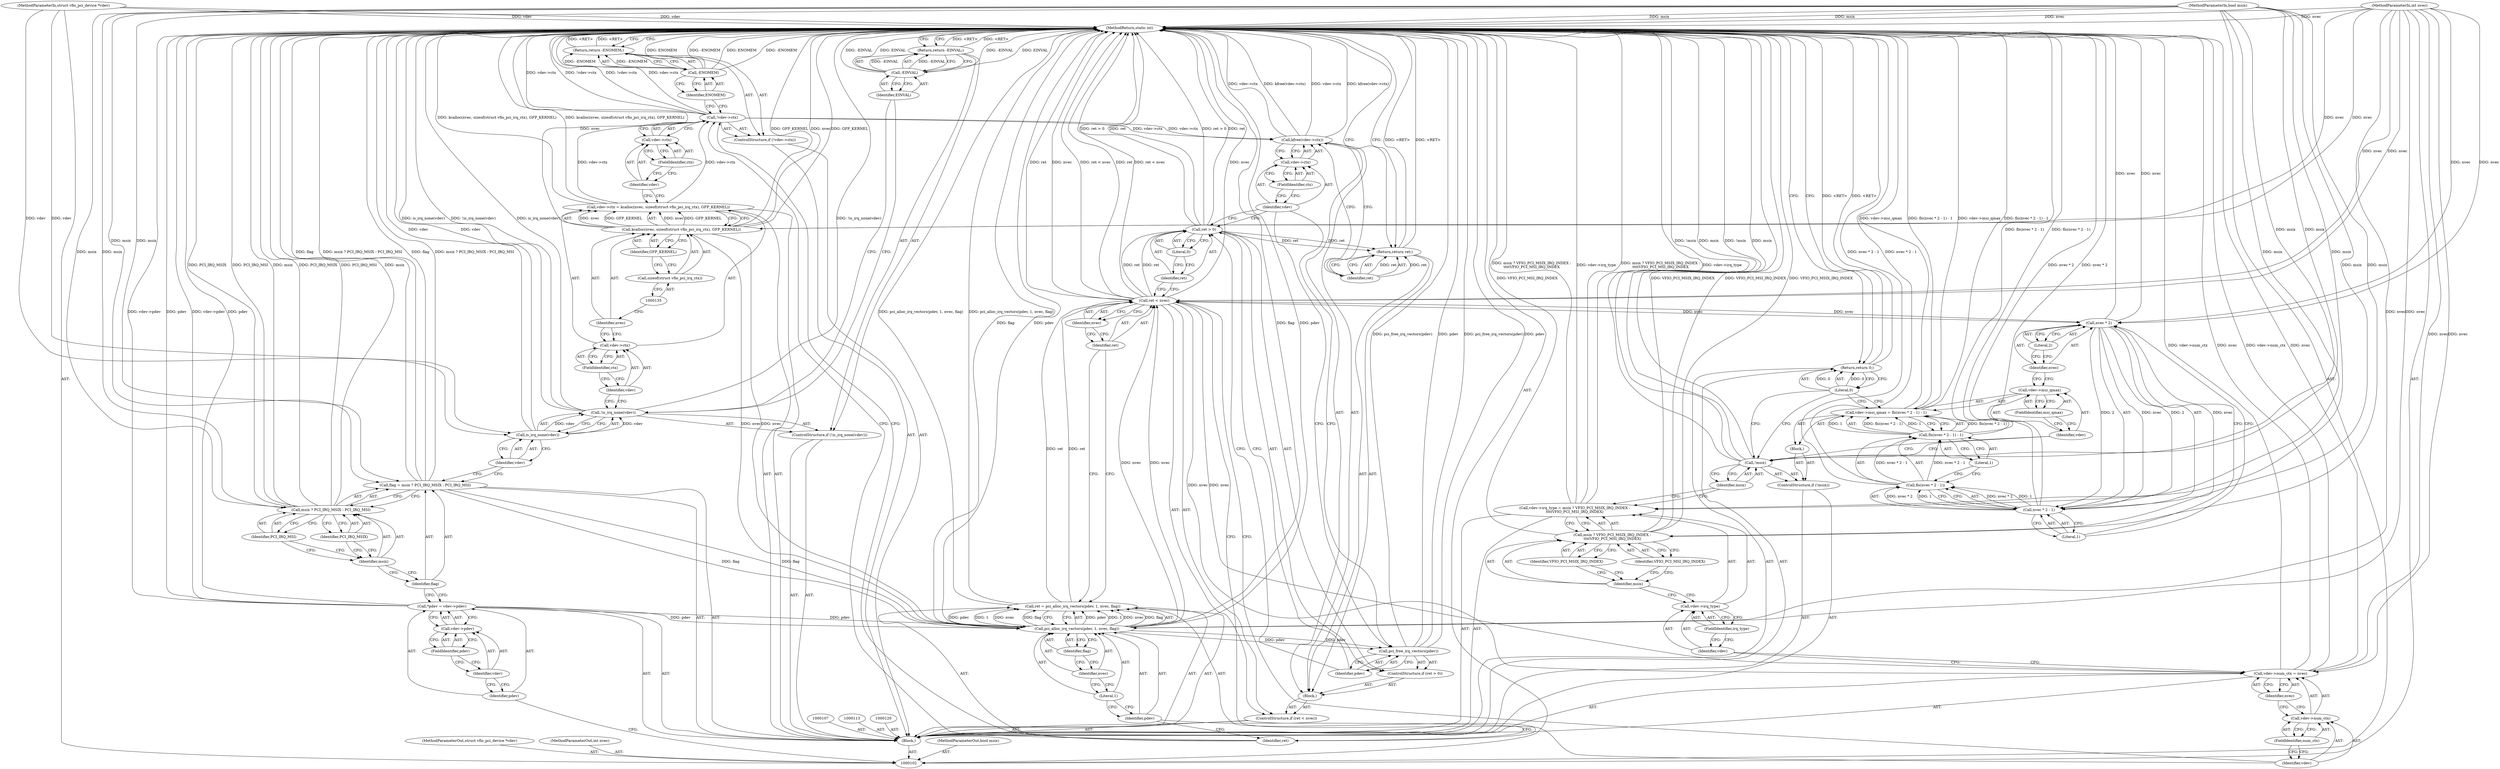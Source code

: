 digraph "0_linux_05692d7005a364add85c6e25a6c4447ce08f913a_0" {
"1000200" [label="(MethodReturn,static int)"];
"1000103" [label="(MethodParameterIn,struct vfio_pci_device *vdev)"];
"1000287" [label="(MethodParameterOut,struct vfio_pci_device *vdev)"];
"1000104" [label="(MethodParameterIn,int nvec)"];
"1000288" [label="(MethodParameterOut,int nvec)"];
"1000105" [label="(MethodParameterIn,bool msix)"];
"1000289" [label="(MethodParameterOut,bool msix)"];
"1000128" [label="(Call,vdev->ctx = kcalloc(nvec, sizeof(struct vfio_pci_irq_ctx), GFP_KERNEL))"];
"1000129" [label="(Call,vdev->ctx)"];
"1000130" [label="(Identifier,vdev)"];
"1000132" [label="(Call,kcalloc(nvec, sizeof(struct vfio_pci_irq_ctx), GFP_KERNEL))"];
"1000133" [label="(Identifier,nvec)"];
"1000134" [label="(Call,sizeof(struct vfio_pci_irq_ctx))"];
"1000136" [label="(Identifier,GFP_KERNEL)"];
"1000131" [label="(FieldIdentifier,ctx)"];
"1000141" [label="(FieldIdentifier,ctx)"];
"1000137" [label="(ControlStructure,if (!vdev->ctx))"];
"1000138" [label="(Call,!vdev->ctx)"];
"1000139" [label="(Call,vdev->ctx)"];
"1000140" [label="(Identifier,vdev)"];
"1000143" [label="(Call,-ENOMEM)"];
"1000144" [label="(Identifier,ENOMEM)"];
"1000142" [label="(Return,return -ENOMEM;)"];
"1000145" [label="(Call,ret = pci_alloc_irq_vectors(pdev, 1, nvec, flag))"];
"1000146" [label="(Identifier,ret)"];
"1000148" [label="(Identifier,pdev)"];
"1000149" [label="(Literal,1)"];
"1000150" [label="(Identifier,nvec)"];
"1000151" [label="(Identifier,flag)"];
"1000147" [label="(Call,pci_alloc_irq_vectors(pdev, 1, nvec, flag))"];
"1000152" [label="(ControlStructure,if (ret < nvec))"];
"1000155" [label="(Identifier,nvec)"];
"1000156" [label="(Block,)"];
"1000153" [label="(Call,ret < nvec)"];
"1000154" [label="(Identifier,ret)"];
"1000160" [label="(Literal,0)"];
"1000157" [label="(ControlStructure,if (ret > 0))"];
"1000158" [label="(Call,ret > 0)"];
"1000159" [label="(Identifier,ret)"];
"1000162" [label="(Identifier,pdev)"];
"1000161" [label="(Call,pci_free_irq_vectors(pdev))"];
"1000166" [label="(FieldIdentifier,ctx)"];
"1000163" [label="(Call,kfree(vdev->ctx))"];
"1000164" [label="(Call,vdev->ctx)"];
"1000165" [label="(Identifier,vdev)"];
"1000106" [label="(Block,)"];
"1000167" [label="(Return,return ret;)"];
"1000168" [label="(Identifier,ret)"];
"1000169" [label="(Call,vdev->num_ctx = nvec)"];
"1000170" [label="(Call,vdev->num_ctx)"];
"1000171" [label="(Identifier,vdev)"];
"1000173" [label="(Identifier,nvec)"];
"1000172" [label="(FieldIdentifier,num_ctx)"];
"1000174" [label="(Call,vdev->irq_type = msix ? VFIO_PCI_MSIX_IRQ_INDEX :\n\t\t\t\tVFIO_PCI_MSI_IRQ_INDEX)"];
"1000175" [label="(Call,vdev->irq_type)"];
"1000176" [label="(Identifier,vdev)"];
"1000178" [label="(Call,msix ? VFIO_PCI_MSIX_IRQ_INDEX :\n\t\t\t\tVFIO_PCI_MSI_IRQ_INDEX)"];
"1000179" [label="(Identifier,msix)"];
"1000180" [label="(Identifier,VFIO_PCI_MSIX_IRQ_INDEX)"];
"1000177" [label="(FieldIdentifier,irq_type)"];
"1000181" [label="(Identifier,VFIO_PCI_MSI_IRQ_INDEX)"];
"1000182" [label="(ControlStructure,if (!msix))"];
"1000185" [label="(Block,)"];
"1000183" [label="(Call,!msix)"];
"1000184" [label="(Identifier,msix)"];
"1000108" [label="(Call,*pdev = vdev->pdev)"];
"1000109" [label="(Identifier,pdev)"];
"1000110" [label="(Call,vdev->pdev)"];
"1000111" [label="(Identifier,vdev)"];
"1000112" [label="(FieldIdentifier,pdev)"];
"1000190" [label="(Call,fls(nvec * 2 - 1) - 1)"];
"1000191" [label="(Call,fls(nvec * 2 - 1))"];
"1000186" [label="(Call,vdev->msi_qmax = fls(nvec * 2 - 1) - 1)"];
"1000187" [label="(Call,vdev->msi_qmax)"];
"1000188" [label="(Identifier,vdev)"];
"1000192" [label="(Call,nvec * 2 - 1)"];
"1000193" [label="(Call,nvec * 2)"];
"1000194" [label="(Identifier,nvec)"];
"1000195" [label="(Literal,2)"];
"1000196" [label="(Literal,1)"];
"1000197" [label="(Literal,1)"];
"1000189" [label="(FieldIdentifier,msi_qmax)"];
"1000198" [label="(Return,return 0;)"];
"1000199" [label="(Literal,0)"];
"1000114" [label="(Call,flag = msix ? PCI_IRQ_MSIX : PCI_IRQ_MSI)"];
"1000115" [label="(Identifier,flag)"];
"1000116" [label="(Call,msix ? PCI_IRQ_MSIX : PCI_IRQ_MSI)"];
"1000117" [label="(Identifier,msix)"];
"1000118" [label="(Identifier,PCI_IRQ_MSIX)"];
"1000119" [label="(Identifier,PCI_IRQ_MSI)"];
"1000124" [label="(Identifier,vdev)"];
"1000121" [label="(ControlStructure,if (!is_irq_none(vdev)))"];
"1000122" [label="(Call,!is_irq_none(vdev))"];
"1000123" [label="(Call,is_irq_none(vdev))"];
"1000126" [label="(Call,-EINVAL)"];
"1000127" [label="(Identifier,EINVAL)"];
"1000125" [label="(Return,return -EINVAL;)"];
"1000200" -> "1000102"  [label="AST: "];
"1000200" -> "1000125"  [label="CFG: "];
"1000200" -> "1000142"  [label="CFG: "];
"1000200" -> "1000167"  [label="CFG: "];
"1000200" -> "1000198"  [label="CFG: "];
"1000142" -> "1000200"  [label="DDG: <RET>"];
"1000198" -> "1000200"  [label="DDG: <RET>"];
"1000125" -> "1000200"  [label="DDG: <RET>"];
"1000186" -> "1000200"  [label="DDG: vdev->msi_qmax"];
"1000186" -> "1000200"  [label="DDG: fls(nvec * 2 - 1) - 1"];
"1000193" -> "1000200"  [label="DDG: nvec"];
"1000147" -> "1000200"  [label="DDG: flag"];
"1000147" -> "1000200"  [label="DDG: pdev"];
"1000104" -> "1000200"  [label="DDG: nvec"];
"1000105" -> "1000200"  [label="DDG: msix"];
"1000183" -> "1000200"  [label="DDG: msix"];
"1000183" -> "1000200"  [label="DDG: !msix"];
"1000178" -> "1000200"  [label="DDG: VFIO_PCI_MSI_IRQ_INDEX"];
"1000178" -> "1000200"  [label="DDG: VFIO_PCI_MSIX_IRQ_INDEX"];
"1000116" -> "1000200"  [label="DDG: PCI_IRQ_MSIX"];
"1000116" -> "1000200"  [label="DDG: PCI_IRQ_MSI"];
"1000116" -> "1000200"  [label="DDG: msix"];
"1000132" -> "1000200"  [label="DDG: nvec"];
"1000132" -> "1000200"  [label="DDG: GFP_KERNEL"];
"1000153" -> "1000200"  [label="DDG: ret"];
"1000153" -> "1000200"  [label="DDG: nvec"];
"1000153" -> "1000200"  [label="DDG: ret < nvec"];
"1000169" -> "1000200"  [label="DDG: vdev->num_ctx"];
"1000169" -> "1000200"  [label="DDG: nvec"];
"1000123" -> "1000200"  [label="DDG: vdev"];
"1000174" -> "1000200"  [label="DDG: msix ? VFIO_PCI_MSIX_IRQ_INDEX :\n\t\t\t\tVFIO_PCI_MSI_IRQ_INDEX"];
"1000174" -> "1000200"  [label="DDG: vdev->irq_type"];
"1000158" -> "1000200"  [label="DDG: ret"];
"1000158" -> "1000200"  [label="DDG: ret > 0"];
"1000163" -> "1000200"  [label="DDG: vdev->ctx"];
"1000163" -> "1000200"  [label="DDG: kfree(vdev->ctx)"];
"1000126" -> "1000200"  [label="DDG: -EINVAL"];
"1000126" -> "1000200"  [label="DDG: EINVAL"];
"1000122" -> "1000200"  [label="DDG: is_irq_none(vdev)"];
"1000122" -> "1000200"  [label="DDG: !is_irq_none(vdev)"];
"1000128" -> "1000200"  [label="DDG: kcalloc(nvec, sizeof(struct vfio_pci_irq_ctx), GFP_KERNEL)"];
"1000138" -> "1000200"  [label="DDG: vdev->ctx"];
"1000138" -> "1000200"  [label="DDG: !vdev->ctx"];
"1000143" -> "1000200"  [label="DDG: ENOMEM"];
"1000143" -> "1000200"  [label="DDG: -ENOMEM"];
"1000103" -> "1000200"  [label="DDG: vdev"];
"1000190" -> "1000200"  [label="DDG: fls(nvec * 2 - 1)"];
"1000114" -> "1000200"  [label="DDG: flag"];
"1000114" -> "1000200"  [label="DDG: msix ? PCI_IRQ_MSIX : PCI_IRQ_MSI"];
"1000192" -> "1000200"  [label="DDG: nvec * 2"];
"1000108" -> "1000200"  [label="DDG: vdev->pdev"];
"1000108" -> "1000200"  [label="DDG: pdev"];
"1000161" -> "1000200"  [label="DDG: pdev"];
"1000161" -> "1000200"  [label="DDG: pci_free_irq_vectors(pdev)"];
"1000145" -> "1000200"  [label="DDG: pci_alloc_irq_vectors(pdev, 1, nvec, flag)"];
"1000191" -> "1000200"  [label="DDG: nvec * 2 - 1"];
"1000167" -> "1000200"  [label="DDG: <RET>"];
"1000103" -> "1000102"  [label="AST: "];
"1000103" -> "1000200"  [label="DDG: vdev"];
"1000103" -> "1000123"  [label="DDG: vdev"];
"1000287" -> "1000102"  [label="AST: "];
"1000104" -> "1000102"  [label="AST: "];
"1000104" -> "1000200"  [label="DDG: nvec"];
"1000104" -> "1000132"  [label="DDG: nvec"];
"1000104" -> "1000147"  [label="DDG: nvec"];
"1000104" -> "1000153"  [label="DDG: nvec"];
"1000104" -> "1000169"  [label="DDG: nvec"];
"1000104" -> "1000193"  [label="DDG: nvec"];
"1000288" -> "1000102"  [label="AST: "];
"1000105" -> "1000102"  [label="AST: "];
"1000105" -> "1000200"  [label="DDG: msix"];
"1000105" -> "1000114"  [label="DDG: msix"];
"1000105" -> "1000116"  [label="DDG: msix"];
"1000105" -> "1000174"  [label="DDG: msix"];
"1000105" -> "1000178"  [label="DDG: msix"];
"1000105" -> "1000183"  [label="DDG: msix"];
"1000289" -> "1000102"  [label="AST: "];
"1000128" -> "1000106"  [label="AST: "];
"1000128" -> "1000132"  [label="CFG: "];
"1000129" -> "1000128"  [label="AST: "];
"1000132" -> "1000128"  [label="AST: "];
"1000140" -> "1000128"  [label="CFG: "];
"1000128" -> "1000200"  [label="DDG: kcalloc(nvec, sizeof(struct vfio_pci_irq_ctx), GFP_KERNEL)"];
"1000132" -> "1000128"  [label="DDG: nvec"];
"1000132" -> "1000128"  [label="DDG: GFP_KERNEL"];
"1000128" -> "1000138"  [label="DDG: vdev->ctx"];
"1000129" -> "1000128"  [label="AST: "];
"1000129" -> "1000131"  [label="CFG: "];
"1000130" -> "1000129"  [label="AST: "];
"1000131" -> "1000129"  [label="AST: "];
"1000133" -> "1000129"  [label="CFG: "];
"1000130" -> "1000129"  [label="AST: "];
"1000130" -> "1000122"  [label="CFG: "];
"1000131" -> "1000130"  [label="CFG: "];
"1000132" -> "1000128"  [label="AST: "];
"1000132" -> "1000136"  [label="CFG: "];
"1000133" -> "1000132"  [label="AST: "];
"1000134" -> "1000132"  [label="AST: "];
"1000136" -> "1000132"  [label="AST: "];
"1000128" -> "1000132"  [label="CFG: "];
"1000132" -> "1000200"  [label="DDG: nvec"];
"1000132" -> "1000200"  [label="DDG: GFP_KERNEL"];
"1000132" -> "1000128"  [label="DDG: nvec"];
"1000132" -> "1000128"  [label="DDG: GFP_KERNEL"];
"1000104" -> "1000132"  [label="DDG: nvec"];
"1000132" -> "1000147"  [label="DDG: nvec"];
"1000133" -> "1000132"  [label="AST: "];
"1000133" -> "1000129"  [label="CFG: "];
"1000135" -> "1000133"  [label="CFG: "];
"1000134" -> "1000132"  [label="AST: "];
"1000134" -> "1000135"  [label="CFG: "];
"1000135" -> "1000134"  [label="AST: "];
"1000136" -> "1000134"  [label="CFG: "];
"1000136" -> "1000132"  [label="AST: "];
"1000136" -> "1000134"  [label="CFG: "];
"1000132" -> "1000136"  [label="CFG: "];
"1000131" -> "1000129"  [label="AST: "];
"1000131" -> "1000130"  [label="CFG: "];
"1000129" -> "1000131"  [label="CFG: "];
"1000141" -> "1000139"  [label="AST: "];
"1000141" -> "1000140"  [label="CFG: "];
"1000139" -> "1000141"  [label="CFG: "];
"1000137" -> "1000106"  [label="AST: "];
"1000138" -> "1000137"  [label="AST: "];
"1000142" -> "1000137"  [label="AST: "];
"1000138" -> "1000137"  [label="AST: "];
"1000138" -> "1000139"  [label="CFG: "];
"1000139" -> "1000138"  [label="AST: "];
"1000144" -> "1000138"  [label="CFG: "];
"1000146" -> "1000138"  [label="CFG: "];
"1000138" -> "1000200"  [label="DDG: vdev->ctx"];
"1000138" -> "1000200"  [label="DDG: !vdev->ctx"];
"1000128" -> "1000138"  [label="DDG: vdev->ctx"];
"1000138" -> "1000163"  [label="DDG: vdev->ctx"];
"1000139" -> "1000138"  [label="AST: "];
"1000139" -> "1000141"  [label="CFG: "];
"1000140" -> "1000139"  [label="AST: "];
"1000141" -> "1000139"  [label="AST: "];
"1000138" -> "1000139"  [label="CFG: "];
"1000140" -> "1000139"  [label="AST: "];
"1000140" -> "1000128"  [label="CFG: "];
"1000141" -> "1000140"  [label="CFG: "];
"1000143" -> "1000142"  [label="AST: "];
"1000143" -> "1000144"  [label="CFG: "];
"1000144" -> "1000143"  [label="AST: "];
"1000142" -> "1000143"  [label="CFG: "];
"1000143" -> "1000200"  [label="DDG: ENOMEM"];
"1000143" -> "1000200"  [label="DDG: -ENOMEM"];
"1000143" -> "1000142"  [label="DDG: -ENOMEM"];
"1000144" -> "1000143"  [label="AST: "];
"1000144" -> "1000138"  [label="CFG: "];
"1000143" -> "1000144"  [label="CFG: "];
"1000142" -> "1000137"  [label="AST: "];
"1000142" -> "1000143"  [label="CFG: "];
"1000143" -> "1000142"  [label="AST: "];
"1000200" -> "1000142"  [label="CFG: "];
"1000142" -> "1000200"  [label="DDG: <RET>"];
"1000143" -> "1000142"  [label="DDG: -ENOMEM"];
"1000145" -> "1000106"  [label="AST: "];
"1000145" -> "1000147"  [label="CFG: "];
"1000146" -> "1000145"  [label="AST: "];
"1000147" -> "1000145"  [label="AST: "];
"1000154" -> "1000145"  [label="CFG: "];
"1000145" -> "1000200"  [label="DDG: pci_alloc_irq_vectors(pdev, 1, nvec, flag)"];
"1000147" -> "1000145"  [label="DDG: pdev"];
"1000147" -> "1000145"  [label="DDG: 1"];
"1000147" -> "1000145"  [label="DDG: nvec"];
"1000147" -> "1000145"  [label="DDG: flag"];
"1000145" -> "1000153"  [label="DDG: ret"];
"1000146" -> "1000145"  [label="AST: "];
"1000146" -> "1000138"  [label="CFG: "];
"1000148" -> "1000146"  [label="CFG: "];
"1000148" -> "1000147"  [label="AST: "];
"1000148" -> "1000146"  [label="CFG: "];
"1000149" -> "1000148"  [label="CFG: "];
"1000149" -> "1000147"  [label="AST: "];
"1000149" -> "1000148"  [label="CFG: "];
"1000150" -> "1000149"  [label="CFG: "];
"1000150" -> "1000147"  [label="AST: "];
"1000150" -> "1000149"  [label="CFG: "];
"1000151" -> "1000150"  [label="CFG: "];
"1000151" -> "1000147"  [label="AST: "];
"1000151" -> "1000150"  [label="CFG: "];
"1000147" -> "1000151"  [label="CFG: "];
"1000147" -> "1000145"  [label="AST: "];
"1000147" -> "1000151"  [label="CFG: "];
"1000148" -> "1000147"  [label="AST: "];
"1000149" -> "1000147"  [label="AST: "];
"1000150" -> "1000147"  [label="AST: "];
"1000151" -> "1000147"  [label="AST: "];
"1000145" -> "1000147"  [label="CFG: "];
"1000147" -> "1000200"  [label="DDG: flag"];
"1000147" -> "1000200"  [label="DDG: pdev"];
"1000147" -> "1000145"  [label="DDG: pdev"];
"1000147" -> "1000145"  [label="DDG: 1"];
"1000147" -> "1000145"  [label="DDG: nvec"];
"1000147" -> "1000145"  [label="DDG: flag"];
"1000108" -> "1000147"  [label="DDG: pdev"];
"1000132" -> "1000147"  [label="DDG: nvec"];
"1000104" -> "1000147"  [label="DDG: nvec"];
"1000114" -> "1000147"  [label="DDG: flag"];
"1000147" -> "1000153"  [label="DDG: nvec"];
"1000147" -> "1000161"  [label="DDG: pdev"];
"1000152" -> "1000106"  [label="AST: "];
"1000153" -> "1000152"  [label="AST: "];
"1000156" -> "1000152"  [label="AST: "];
"1000155" -> "1000153"  [label="AST: "];
"1000155" -> "1000154"  [label="CFG: "];
"1000153" -> "1000155"  [label="CFG: "];
"1000156" -> "1000152"  [label="AST: "];
"1000157" -> "1000156"  [label="AST: "];
"1000163" -> "1000156"  [label="AST: "];
"1000167" -> "1000156"  [label="AST: "];
"1000153" -> "1000152"  [label="AST: "];
"1000153" -> "1000155"  [label="CFG: "];
"1000154" -> "1000153"  [label="AST: "];
"1000155" -> "1000153"  [label="AST: "];
"1000159" -> "1000153"  [label="CFG: "];
"1000171" -> "1000153"  [label="CFG: "];
"1000153" -> "1000200"  [label="DDG: ret"];
"1000153" -> "1000200"  [label="DDG: nvec"];
"1000153" -> "1000200"  [label="DDG: ret < nvec"];
"1000145" -> "1000153"  [label="DDG: ret"];
"1000147" -> "1000153"  [label="DDG: nvec"];
"1000104" -> "1000153"  [label="DDG: nvec"];
"1000153" -> "1000158"  [label="DDG: ret"];
"1000153" -> "1000169"  [label="DDG: nvec"];
"1000153" -> "1000193"  [label="DDG: nvec"];
"1000154" -> "1000153"  [label="AST: "];
"1000154" -> "1000145"  [label="CFG: "];
"1000155" -> "1000154"  [label="CFG: "];
"1000160" -> "1000158"  [label="AST: "];
"1000160" -> "1000159"  [label="CFG: "];
"1000158" -> "1000160"  [label="CFG: "];
"1000157" -> "1000156"  [label="AST: "];
"1000158" -> "1000157"  [label="AST: "];
"1000161" -> "1000157"  [label="AST: "];
"1000158" -> "1000157"  [label="AST: "];
"1000158" -> "1000160"  [label="CFG: "];
"1000159" -> "1000158"  [label="AST: "];
"1000160" -> "1000158"  [label="AST: "];
"1000162" -> "1000158"  [label="CFG: "];
"1000165" -> "1000158"  [label="CFG: "];
"1000158" -> "1000200"  [label="DDG: ret"];
"1000158" -> "1000200"  [label="DDG: ret > 0"];
"1000153" -> "1000158"  [label="DDG: ret"];
"1000158" -> "1000167"  [label="DDG: ret"];
"1000159" -> "1000158"  [label="AST: "];
"1000159" -> "1000153"  [label="CFG: "];
"1000160" -> "1000159"  [label="CFG: "];
"1000162" -> "1000161"  [label="AST: "];
"1000162" -> "1000158"  [label="CFG: "];
"1000161" -> "1000162"  [label="CFG: "];
"1000161" -> "1000157"  [label="AST: "];
"1000161" -> "1000162"  [label="CFG: "];
"1000162" -> "1000161"  [label="AST: "];
"1000165" -> "1000161"  [label="CFG: "];
"1000161" -> "1000200"  [label="DDG: pdev"];
"1000161" -> "1000200"  [label="DDG: pci_free_irq_vectors(pdev)"];
"1000147" -> "1000161"  [label="DDG: pdev"];
"1000166" -> "1000164"  [label="AST: "];
"1000166" -> "1000165"  [label="CFG: "];
"1000164" -> "1000166"  [label="CFG: "];
"1000163" -> "1000156"  [label="AST: "];
"1000163" -> "1000164"  [label="CFG: "];
"1000164" -> "1000163"  [label="AST: "];
"1000168" -> "1000163"  [label="CFG: "];
"1000163" -> "1000200"  [label="DDG: vdev->ctx"];
"1000163" -> "1000200"  [label="DDG: kfree(vdev->ctx)"];
"1000138" -> "1000163"  [label="DDG: vdev->ctx"];
"1000164" -> "1000163"  [label="AST: "];
"1000164" -> "1000166"  [label="CFG: "];
"1000165" -> "1000164"  [label="AST: "];
"1000166" -> "1000164"  [label="AST: "];
"1000163" -> "1000164"  [label="CFG: "];
"1000165" -> "1000164"  [label="AST: "];
"1000165" -> "1000161"  [label="CFG: "];
"1000165" -> "1000158"  [label="CFG: "];
"1000166" -> "1000165"  [label="CFG: "];
"1000106" -> "1000102"  [label="AST: "];
"1000107" -> "1000106"  [label="AST: "];
"1000108" -> "1000106"  [label="AST: "];
"1000113" -> "1000106"  [label="AST: "];
"1000114" -> "1000106"  [label="AST: "];
"1000120" -> "1000106"  [label="AST: "];
"1000121" -> "1000106"  [label="AST: "];
"1000128" -> "1000106"  [label="AST: "];
"1000137" -> "1000106"  [label="AST: "];
"1000145" -> "1000106"  [label="AST: "];
"1000152" -> "1000106"  [label="AST: "];
"1000169" -> "1000106"  [label="AST: "];
"1000174" -> "1000106"  [label="AST: "];
"1000182" -> "1000106"  [label="AST: "];
"1000198" -> "1000106"  [label="AST: "];
"1000167" -> "1000156"  [label="AST: "];
"1000167" -> "1000168"  [label="CFG: "];
"1000168" -> "1000167"  [label="AST: "];
"1000200" -> "1000167"  [label="CFG: "];
"1000167" -> "1000200"  [label="DDG: <RET>"];
"1000168" -> "1000167"  [label="DDG: ret"];
"1000158" -> "1000167"  [label="DDG: ret"];
"1000168" -> "1000167"  [label="AST: "];
"1000168" -> "1000163"  [label="CFG: "];
"1000167" -> "1000168"  [label="CFG: "];
"1000168" -> "1000167"  [label="DDG: ret"];
"1000169" -> "1000106"  [label="AST: "];
"1000169" -> "1000173"  [label="CFG: "];
"1000170" -> "1000169"  [label="AST: "];
"1000173" -> "1000169"  [label="AST: "];
"1000176" -> "1000169"  [label="CFG: "];
"1000169" -> "1000200"  [label="DDG: vdev->num_ctx"];
"1000169" -> "1000200"  [label="DDG: nvec"];
"1000153" -> "1000169"  [label="DDG: nvec"];
"1000104" -> "1000169"  [label="DDG: nvec"];
"1000170" -> "1000169"  [label="AST: "];
"1000170" -> "1000172"  [label="CFG: "];
"1000171" -> "1000170"  [label="AST: "];
"1000172" -> "1000170"  [label="AST: "];
"1000173" -> "1000170"  [label="CFG: "];
"1000171" -> "1000170"  [label="AST: "];
"1000171" -> "1000153"  [label="CFG: "];
"1000172" -> "1000171"  [label="CFG: "];
"1000173" -> "1000169"  [label="AST: "];
"1000173" -> "1000170"  [label="CFG: "];
"1000169" -> "1000173"  [label="CFG: "];
"1000172" -> "1000170"  [label="AST: "];
"1000172" -> "1000171"  [label="CFG: "];
"1000170" -> "1000172"  [label="CFG: "];
"1000174" -> "1000106"  [label="AST: "];
"1000174" -> "1000178"  [label="CFG: "];
"1000175" -> "1000174"  [label="AST: "];
"1000178" -> "1000174"  [label="AST: "];
"1000184" -> "1000174"  [label="CFG: "];
"1000174" -> "1000200"  [label="DDG: msix ? VFIO_PCI_MSIX_IRQ_INDEX :\n\t\t\t\tVFIO_PCI_MSI_IRQ_INDEX"];
"1000174" -> "1000200"  [label="DDG: vdev->irq_type"];
"1000105" -> "1000174"  [label="DDG: msix"];
"1000175" -> "1000174"  [label="AST: "];
"1000175" -> "1000177"  [label="CFG: "];
"1000176" -> "1000175"  [label="AST: "];
"1000177" -> "1000175"  [label="AST: "];
"1000179" -> "1000175"  [label="CFG: "];
"1000176" -> "1000175"  [label="AST: "];
"1000176" -> "1000169"  [label="CFG: "];
"1000177" -> "1000176"  [label="CFG: "];
"1000178" -> "1000174"  [label="AST: "];
"1000178" -> "1000180"  [label="CFG: "];
"1000178" -> "1000181"  [label="CFG: "];
"1000179" -> "1000178"  [label="AST: "];
"1000180" -> "1000178"  [label="AST: "];
"1000181" -> "1000178"  [label="AST: "];
"1000174" -> "1000178"  [label="CFG: "];
"1000178" -> "1000200"  [label="DDG: VFIO_PCI_MSI_IRQ_INDEX"];
"1000178" -> "1000200"  [label="DDG: VFIO_PCI_MSIX_IRQ_INDEX"];
"1000105" -> "1000178"  [label="DDG: msix"];
"1000179" -> "1000178"  [label="AST: "];
"1000179" -> "1000175"  [label="CFG: "];
"1000180" -> "1000179"  [label="CFG: "];
"1000181" -> "1000179"  [label="CFG: "];
"1000180" -> "1000178"  [label="AST: "];
"1000180" -> "1000179"  [label="CFG: "];
"1000178" -> "1000180"  [label="CFG: "];
"1000177" -> "1000175"  [label="AST: "];
"1000177" -> "1000176"  [label="CFG: "];
"1000175" -> "1000177"  [label="CFG: "];
"1000181" -> "1000178"  [label="AST: "];
"1000181" -> "1000179"  [label="CFG: "];
"1000178" -> "1000181"  [label="CFG: "];
"1000182" -> "1000106"  [label="AST: "];
"1000183" -> "1000182"  [label="AST: "];
"1000185" -> "1000182"  [label="AST: "];
"1000185" -> "1000182"  [label="AST: "];
"1000186" -> "1000185"  [label="AST: "];
"1000183" -> "1000182"  [label="AST: "];
"1000183" -> "1000184"  [label="CFG: "];
"1000184" -> "1000183"  [label="AST: "];
"1000188" -> "1000183"  [label="CFG: "];
"1000199" -> "1000183"  [label="CFG: "];
"1000183" -> "1000200"  [label="DDG: msix"];
"1000183" -> "1000200"  [label="DDG: !msix"];
"1000105" -> "1000183"  [label="DDG: msix"];
"1000184" -> "1000183"  [label="AST: "];
"1000184" -> "1000174"  [label="CFG: "];
"1000183" -> "1000184"  [label="CFG: "];
"1000108" -> "1000106"  [label="AST: "];
"1000108" -> "1000110"  [label="CFG: "];
"1000109" -> "1000108"  [label="AST: "];
"1000110" -> "1000108"  [label="AST: "];
"1000115" -> "1000108"  [label="CFG: "];
"1000108" -> "1000200"  [label="DDG: vdev->pdev"];
"1000108" -> "1000200"  [label="DDG: pdev"];
"1000108" -> "1000147"  [label="DDG: pdev"];
"1000109" -> "1000108"  [label="AST: "];
"1000109" -> "1000102"  [label="CFG: "];
"1000111" -> "1000109"  [label="CFG: "];
"1000110" -> "1000108"  [label="AST: "];
"1000110" -> "1000112"  [label="CFG: "];
"1000111" -> "1000110"  [label="AST: "];
"1000112" -> "1000110"  [label="AST: "];
"1000108" -> "1000110"  [label="CFG: "];
"1000111" -> "1000110"  [label="AST: "];
"1000111" -> "1000109"  [label="CFG: "];
"1000112" -> "1000111"  [label="CFG: "];
"1000112" -> "1000110"  [label="AST: "];
"1000112" -> "1000111"  [label="CFG: "];
"1000110" -> "1000112"  [label="CFG: "];
"1000190" -> "1000186"  [label="AST: "];
"1000190" -> "1000197"  [label="CFG: "];
"1000191" -> "1000190"  [label="AST: "];
"1000197" -> "1000190"  [label="AST: "];
"1000186" -> "1000190"  [label="CFG: "];
"1000190" -> "1000200"  [label="DDG: fls(nvec * 2 - 1)"];
"1000190" -> "1000186"  [label="DDG: fls(nvec * 2 - 1)"];
"1000190" -> "1000186"  [label="DDG: 1"];
"1000191" -> "1000190"  [label="DDG: nvec * 2 - 1"];
"1000191" -> "1000190"  [label="AST: "];
"1000191" -> "1000192"  [label="CFG: "];
"1000192" -> "1000191"  [label="AST: "];
"1000197" -> "1000191"  [label="CFG: "];
"1000191" -> "1000200"  [label="DDG: nvec * 2 - 1"];
"1000191" -> "1000190"  [label="DDG: nvec * 2 - 1"];
"1000192" -> "1000191"  [label="DDG: nvec * 2"];
"1000192" -> "1000191"  [label="DDG: 1"];
"1000186" -> "1000185"  [label="AST: "];
"1000186" -> "1000190"  [label="CFG: "];
"1000187" -> "1000186"  [label="AST: "];
"1000190" -> "1000186"  [label="AST: "];
"1000199" -> "1000186"  [label="CFG: "];
"1000186" -> "1000200"  [label="DDG: vdev->msi_qmax"];
"1000186" -> "1000200"  [label="DDG: fls(nvec * 2 - 1) - 1"];
"1000190" -> "1000186"  [label="DDG: fls(nvec * 2 - 1)"];
"1000190" -> "1000186"  [label="DDG: 1"];
"1000187" -> "1000186"  [label="AST: "];
"1000187" -> "1000189"  [label="CFG: "];
"1000188" -> "1000187"  [label="AST: "];
"1000189" -> "1000187"  [label="AST: "];
"1000194" -> "1000187"  [label="CFG: "];
"1000188" -> "1000187"  [label="AST: "];
"1000188" -> "1000183"  [label="CFG: "];
"1000189" -> "1000188"  [label="CFG: "];
"1000192" -> "1000191"  [label="AST: "];
"1000192" -> "1000196"  [label="CFG: "];
"1000193" -> "1000192"  [label="AST: "];
"1000196" -> "1000192"  [label="AST: "];
"1000191" -> "1000192"  [label="CFG: "];
"1000192" -> "1000200"  [label="DDG: nvec * 2"];
"1000192" -> "1000191"  [label="DDG: nvec * 2"];
"1000192" -> "1000191"  [label="DDG: 1"];
"1000193" -> "1000192"  [label="DDG: nvec"];
"1000193" -> "1000192"  [label="DDG: 2"];
"1000193" -> "1000192"  [label="AST: "];
"1000193" -> "1000195"  [label="CFG: "];
"1000194" -> "1000193"  [label="AST: "];
"1000195" -> "1000193"  [label="AST: "];
"1000196" -> "1000193"  [label="CFG: "];
"1000193" -> "1000200"  [label="DDG: nvec"];
"1000193" -> "1000192"  [label="DDG: nvec"];
"1000193" -> "1000192"  [label="DDG: 2"];
"1000104" -> "1000193"  [label="DDG: nvec"];
"1000153" -> "1000193"  [label="DDG: nvec"];
"1000194" -> "1000193"  [label="AST: "];
"1000194" -> "1000187"  [label="CFG: "];
"1000195" -> "1000194"  [label="CFG: "];
"1000195" -> "1000193"  [label="AST: "];
"1000195" -> "1000194"  [label="CFG: "];
"1000193" -> "1000195"  [label="CFG: "];
"1000196" -> "1000192"  [label="AST: "];
"1000196" -> "1000193"  [label="CFG: "];
"1000192" -> "1000196"  [label="CFG: "];
"1000197" -> "1000190"  [label="AST: "];
"1000197" -> "1000191"  [label="CFG: "];
"1000190" -> "1000197"  [label="CFG: "];
"1000189" -> "1000187"  [label="AST: "];
"1000189" -> "1000188"  [label="CFG: "];
"1000187" -> "1000189"  [label="CFG: "];
"1000198" -> "1000106"  [label="AST: "];
"1000198" -> "1000199"  [label="CFG: "];
"1000199" -> "1000198"  [label="AST: "];
"1000200" -> "1000198"  [label="CFG: "];
"1000198" -> "1000200"  [label="DDG: <RET>"];
"1000199" -> "1000198"  [label="DDG: 0"];
"1000199" -> "1000198"  [label="AST: "];
"1000199" -> "1000186"  [label="CFG: "];
"1000199" -> "1000183"  [label="CFG: "];
"1000198" -> "1000199"  [label="CFG: "];
"1000199" -> "1000198"  [label="DDG: 0"];
"1000114" -> "1000106"  [label="AST: "];
"1000114" -> "1000116"  [label="CFG: "];
"1000115" -> "1000114"  [label="AST: "];
"1000116" -> "1000114"  [label="AST: "];
"1000124" -> "1000114"  [label="CFG: "];
"1000114" -> "1000200"  [label="DDG: flag"];
"1000114" -> "1000200"  [label="DDG: msix ? PCI_IRQ_MSIX : PCI_IRQ_MSI"];
"1000105" -> "1000114"  [label="DDG: msix"];
"1000114" -> "1000147"  [label="DDG: flag"];
"1000115" -> "1000114"  [label="AST: "];
"1000115" -> "1000108"  [label="CFG: "];
"1000117" -> "1000115"  [label="CFG: "];
"1000116" -> "1000114"  [label="AST: "];
"1000116" -> "1000118"  [label="CFG: "];
"1000116" -> "1000119"  [label="CFG: "];
"1000117" -> "1000116"  [label="AST: "];
"1000118" -> "1000116"  [label="AST: "];
"1000119" -> "1000116"  [label="AST: "];
"1000114" -> "1000116"  [label="CFG: "];
"1000116" -> "1000200"  [label="DDG: PCI_IRQ_MSIX"];
"1000116" -> "1000200"  [label="DDG: PCI_IRQ_MSI"];
"1000116" -> "1000200"  [label="DDG: msix"];
"1000105" -> "1000116"  [label="DDG: msix"];
"1000117" -> "1000116"  [label="AST: "];
"1000117" -> "1000115"  [label="CFG: "];
"1000118" -> "1000117"  [label="CFG: "];
"1000119" -> "1000117"  [label="CFG: "];
"1000118" -> "1000116"  [label="AST: "];
"1000118" -> "1000117"  [label="CFG: "];
"1000116" -> "1000118"  [label="CFG: "];
"1000119" -> "1000116"  [label="AST: "];
"1000119" -> "1000117"  [label="CFG: "];
"1000116" -> "1000119"  [label="CFG: "];
"1000124" -> "1000123"  [label="AST: "];
"1000124" -> "1000114"  [label="CFG: "];
"1000123" -> "1000124"  [label="CFG: "];
"1000121" -> "1000106"  [label="AST: "];
"1000122" -> "1000121"  [label="AST: "];
"1000125" -> "1000121"  [label="AST: "];
"1000122" -> "1000121"  [label="AST: "];
"1000122" -> "1000123"  [label="CFG: "];
"1000123" -> "1000122"  [label="AST: "];
"1000127" -> "1000122"  [label="CFG: "];
"1000130" -> "1000122"  [label="CFG: "];
"1000122" -> "1000200"  [label="DDG: is_irq_none(vdev)"];
"1000122" -> "1000200"  [label="DDG: !is_irq_none(vdev)"];
"1000123" -> "1000122"  [label="DDG: vdev"];
"1000123" -> "1000122"  [label="AST: "];
"1000123" -> "1000124"  [label="CFG: "];
"1000124" -> "1000123"  [label="AST: "];
"1000122" -> "1000123"  [label="CFG: "];
"1000123" -> "1000200"  [label="DDG: vdev"];
"1000123" -> "1000122"  [label="DDG: vdev"];
"1000103" -> "1000123"  [label="DDG: vdev"];
"1000126" -> "1000125"  [label="AST: "];
"1000126" -> "1000127"  [label="CFG: "];
"1000127" -> "1000126"  [label="AST: "];
"1000125" -> "1000126"  [label="CFG: "];
"1000126" -> "1000200"  [label="DDG: -EINVAL"];
"1000126" -> "1000200"  [label="DDG: EINVAL"];
"1000126" -> "1000125"  [label="DDG: -EINVAL"];
"1000127" -> "1000126"  [label="AST: "];
"1000127" -> "1000122"  [label="CFG: "];
"1000126" -> "1000127"  [label="CFG: "];
"1000125" -> "1000121"  [label="AST: "];
"1000125" -> "1000126"  [label="CFG: "];
"1000126" -> "1000125"  [label="AST: "];
"1000200" -> "1000125"  [label="CFG: "];
"1000125" -> "1000200"  [label="DDG: <RET>"];
"1000126" -> "1000125"  [label="DDG: -EINVAL"];
}
